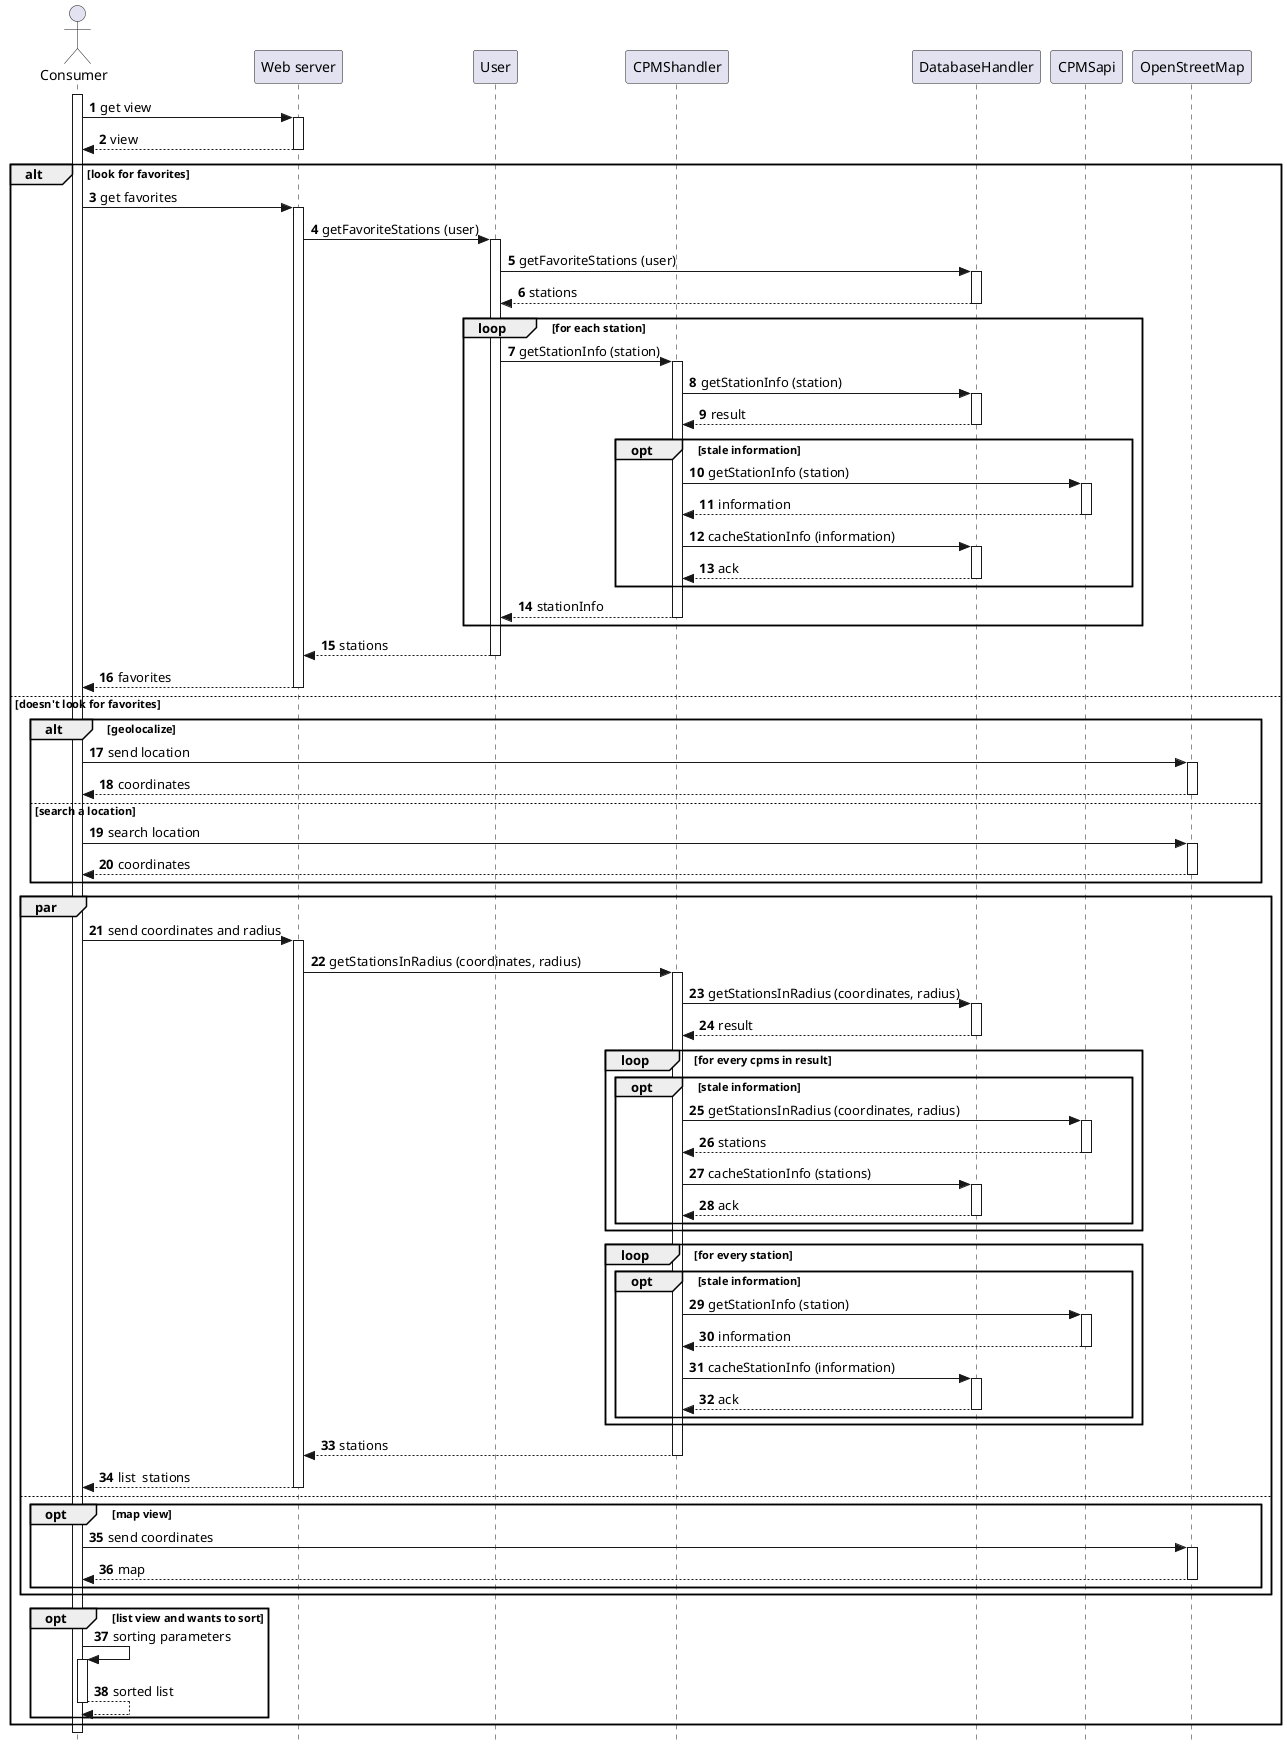 @startuml

skinparam style strictuml
autonumber

actor Consumer as consumer
participant "Web server" as web
participant User as user
participant CPMShandler as cpms
participant DatabaseHandler as db
participant CPMSapi as api
participant OpenStreetMap as osm

activate consumer
consumer -> web : get view
activate web
web --> consumer : view
deactivate web

alt look for favorites  
    consumer -> web : get favorites
    activate web
    web -> user : getFavoriteStations (user)
    activate user
    user -> db : getFavoriteStations (user)
    activate db
    db --> user : stations
    deactivate db
    loop for each station
        user -> cpms : getStationInfo (station)
        activate cpms
        cpms -> db : getStationInfo (station)
        activate db
        db --> cpms : result
        deactivate db
        opt stale information
            cpms -> api : getStationInfo (station)
            activate api
            api --> cpms : information
            deactivate api
            cpms -> db : cacheStationInfo (information)
            activate db
            db --> cpms : ack
            deactivate db
        end
        cpms --> user : stationInfo
        deactivate cpms
    end
    user --> web : stations
    deactivate user
    web --> consumer : favorites
    deactivate web
else doesn't look for favorites
    alt geolocalize
        consumer -> osm : send location
        activate osm
        osm --> consumer : coordinates
        deactivate osm
    else search a location
        consumer -> osm : search location
        activate osm
        osm --> consumer : coordinates
        deactivate osm
    end

    par
        consumer -> web : send coordinates and radius
        activate web
        web -> cpms : getStationsInRadius (coordinates, radius)
        activate cpms
        cpms -> db : getStationsInRadius (coordinates, radius)
        activate db
        db --> cpms : result
        deactivate db
        loop for every cpms in result
            opt stale information
                cpms -> api : getStationsInRadius (coordinates, radius)
                activate api
                api --> cpms : stations
                deactivate api
                cpms -> db : cacheStationInfo (stations)
                activate db
                db --> cpms : ack
                deactivate db
            end
        end
        loop for every station
            opt stale information
                cpms -> api : getStationInfo (station)
                activate api
                api --> cpms : information
                deactivate api
                cpms -> db : cacheStationInfo (information)
                activate db
                db --> cpms : ack
                deactivate db
            end
        end
        cpms --> web : stations
        deactivate cpms
        web --> consumer : list  stations
        deactivate web
    else
        opt map view
            consumer -> osm : send coordinates
            activate osm
            osm --> consumer : map
            deactivate osm
        end
    end

    opt list view and wants to sort
        consumer -> consumer : sorting parameters
        activate consumer
        consumer --> consumer : sorted list
        deactivate consumer
    end
end

@enduml
